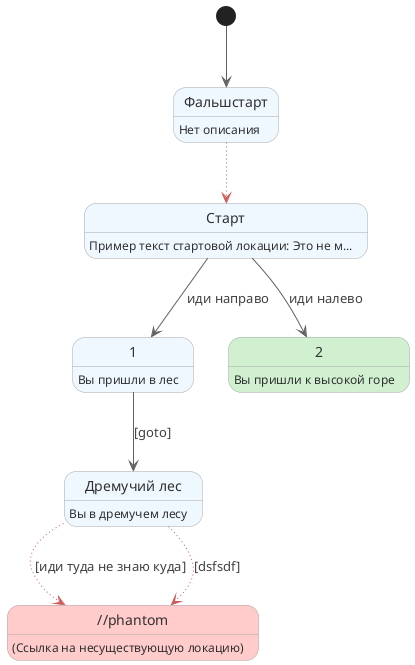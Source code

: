 @startuml
state "//phantom" as PHANTOM_NODE_URQ #ffcccb {
  PHANTOM_NODE_URQ: (Ссылка на несуществующую локацию)
}
skinparam stateArrowColor #606060
skinparam state {
    BackgroundColor #F0F8FF
    BorderColor #A9A9A9
    FontColor #303030
    ArrowFontColor #404040
}
state "Фальшстарт" as 0
0: Нет описания
state "Старт" as 1
1: Пример текст стартовой локации: Это не м...
state "Дремучий лес" as 2
2: Вы в дремучем лесу
state "1" as 3
3: Вы пришли в лес
state "2" as 4 #d0f0d0
4: Вы пришли к высокой горе
[*] --> 0
1 --> 3 : иди направо
1 --> 4 : иди налево
2 -[#CD5C5C,dotted]-> PHANTOM_NODE_URQ : [иди туда не знаю куда]
0 -[#CD5C5C,dotted]-> 1
2 -[#CD5C5C,dotted]-> PHANTOM_NODE_URQ : [dsfsdf]
3 --> 2 : [goto]
@enduml
